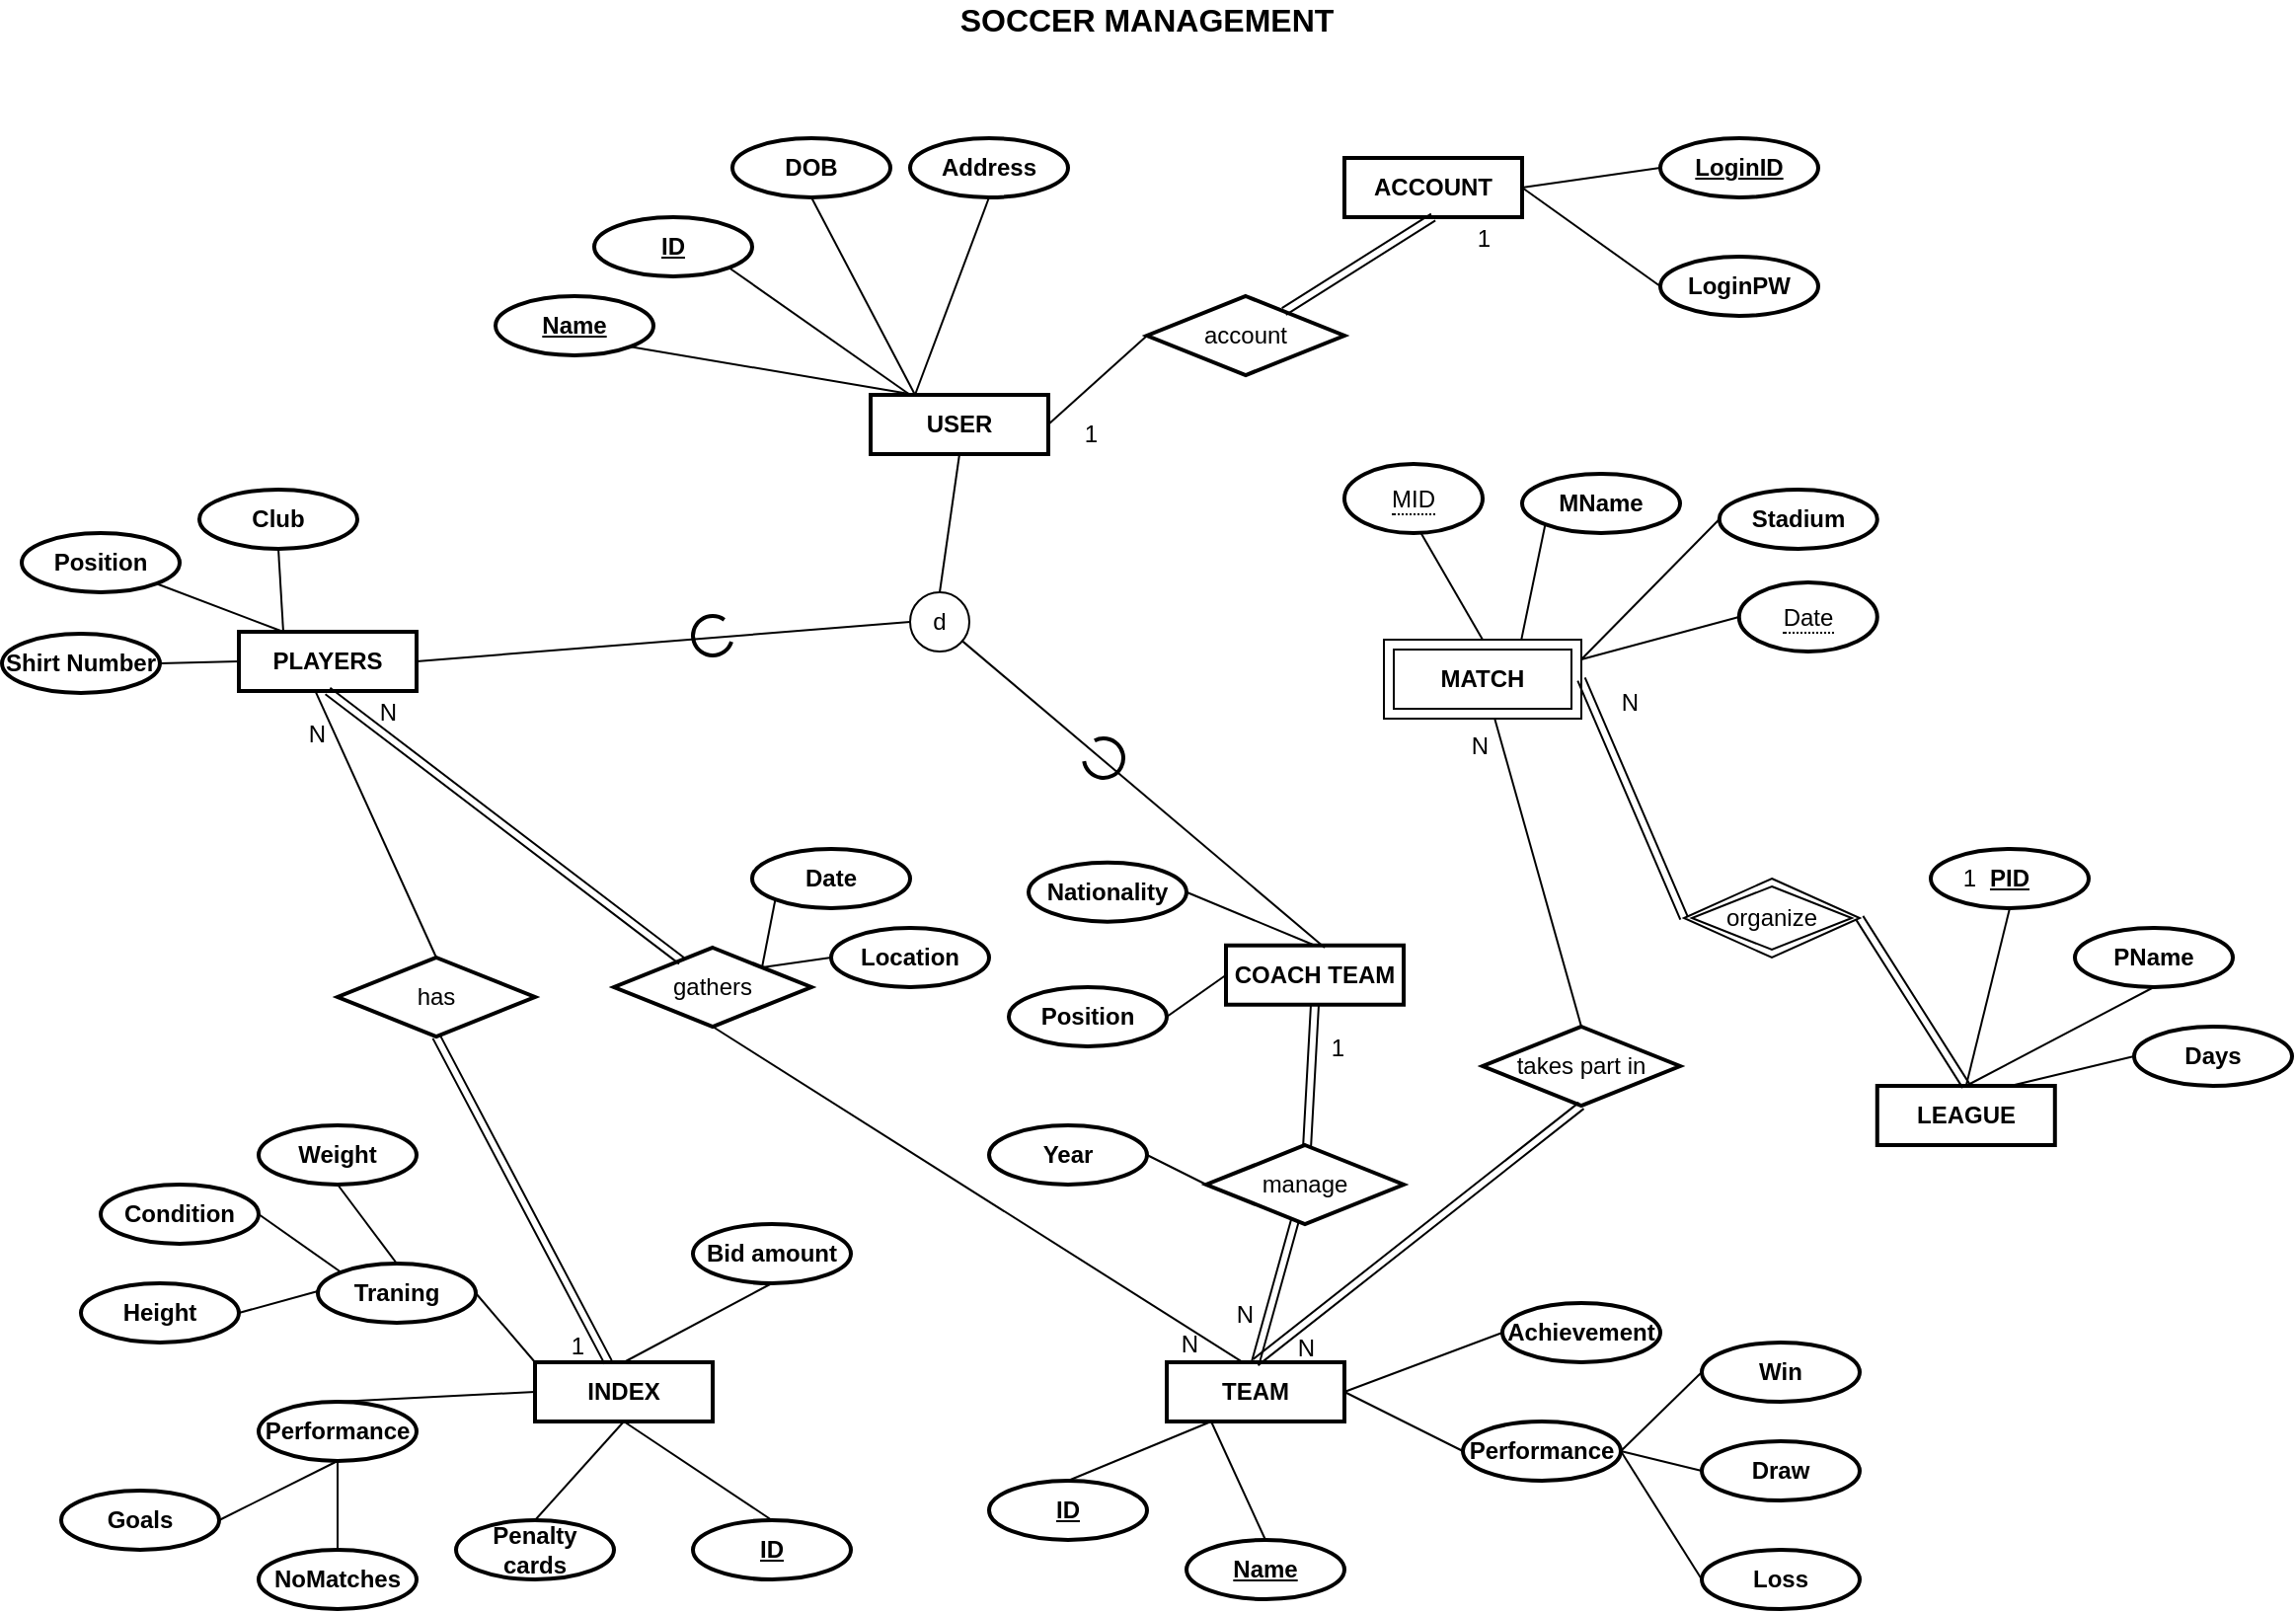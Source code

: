 <mxfile version="14.4.9" type="github">
  <diagram id="udH00ynw8GB3pCjKfQQe" name="Page-1">
    <mxGraphModel dx="1950" dy="2154" grid="1" gridSize="10" guides="1" tooltips="1" connect="1" arrows="1" fold="1" page="1" pageScale="1" pageWidth="827" pageHeight="1169" math="0" shadow="0">
      <root>
        <mxCell id="0" />
        <mxCell id="1" parent="0" />
        <mxCell id="oWUO9L_G3Eso75ve9gdb-1" value="TEAM" style="whiteSpace=wrap;html=1;align=center;fontStyle=1;strokeWidth=2;" parent="1" vertex="1">
          <mxGeometry x="440" y="490" width="90" height="30" as="geometry" />
        </mxCell>
        <mxCell id="oWUO9L_G3Eso75ve9gdb-2" value="COACH TEAM" style="whiteSpace=wrap;html=1;align=center;fontStyle=1;strokeWidth=2;" parent="1" vertex="1">
          <mxGeometry x="470" y="278.87" width="90" height="30" as="geometry" />
        </mxCell>
        <mxCell id="oWUO9L_G3Eso75ve9gdb-3" value="INDEX" style="whiteSpace=wrap;html=1;align=center;fontStyle=1;strokeWidth=2;" parent="1" vertex="1">
          <mxGeometry x="120" y="490" width="90" height="30" as="geometry" />
        </mxCell>
        <mxCell id="oWUO9L_G3Eso75ve9gdb-4" value="PLAYERS" style="whiteSpace=wrap;html=1;align=center;fontStyle=1;strokeWidth=2;" parent="1" vertex="1">
          <mxGeometry x="-30" y="120" width="90" height="30" as="geometry" />
        </mxCell>
        <mxCell id="oWUO9L_G3Eso75ve9gdb-5" value="Club" style="ellipse;whiteSpace=wrap;html=1;align=center;strokeWidth=2;fontStyle=1" parent="1" vertex="1">
          <mxGeometry x="-50" y="48" width="80" height="30" as="geometry" />
        </mxCell>
        <mxCell id="oWUO9L_G3Eso75ve9gdb-6" value="Shirt Number" style="ellipse;whiteSpace=wrap;html=1;align=center;strokeWidth=2;fontStyle=1" parent="1" vertex="1">
          <mxGeometry x="-150" y="121" width="80" height="30" as="geometry" />
        </mxCell>
        <mxCell id="oWUO9L_G3Eso75ve9gdb-7" value="Address" style="ellipse;whiteSpace=wrap;html=1;align=center;strokeWidth=2;fontStyle=1" parent="1" vertex="1">
          <mxGeometry x="310" y="-130" width="80" height="30" as="geometry" />
        </mxCell>
        <mxCell id="oWUO9L_G3Eso75ve9gdb-9" value="DOB" style="ellipse;whiteSpace=wrap;html=1;align=center;strokeWidth=2;fontStyle=1" parent="1" vertex="1">
          <mxGeometry x="220" y="-130" width="80" height="30" as="geometry" />
        </mxCell>
        <mxCell id="oWUO9L_G3Eso75ve9gdb-10" value="Name" style="ellipse;whiteSpace=wrap;html=1;align=center;strokeWidth=2;fontStyle=5" parent="1" vertex="1">
          <mxGeometry x="100" y="-50" width="80" height="30" as="geometry" />
        </mxCell>
        <mxCell id="oWUO9L_G3Eso75ve9gdb-11" value="ID" style="ellipse;whiteSpace=wrap;html=1;align=center;strokeWidth=2;fontStyle=5" parent="1" vertex="1">
          <mxGeometry x="150" y="-90" width="80" height="30" as="geometry" />
        </mxCell>
        <mxCell id="oWUO9L_G3Eso75ve9gdb-15" value="Performance" style="ellipse;whiteSpace=wrap;html=1;align=center;strokeWidth=2;fontStyle=1" parent="1" vertex="1">
          <mxGeometry x="-20" y="510" width="80" height="30" as="geometry" />
        </mxCell>
        <mxCell id="oWUO9L_G3Eso75ve9gdb-16" value="Penalty cards" style="ellipse;whiteSpace=wrap;html=1;align=center;strokeWidth=2;fontStyle=1" parent="1" vertex="1">
          <mxGeometry x="80" y="570" width="80" height="30" as="geometry" />
        </mxCell>
        <mxCell id="oWUO9L_G3Eso75ve9gdb-17" value="Goals" style="ellipse;whiteSpace=wrap;html=1;align=center;strokeWidth=2;fontStyle=1" parent="1" vertex="1">
          <mxGeometry x="-120" y="555" width="80" height="30" as="geometry" />
        </mxCell>
        <mxCell id="oWUO9L_G3Eso75ve9gdb-18" value="NoMatches" style="ellipse;whiteSpace=wrap;html=1;align=center;strokeWidth=2;fontStyle=1" parent="1" vertex="1">
          <mxGeometry x="-20" y="585" width="80" height="30" as="geometry" />
        </mxCell>
        <mxCell id="oWUO9L_G3Eso75ve9gdb-19" value="Traning" style="ellipse;whiteSpace=wrap;html=1;align=center;strokeWidth=2;fontStyle=1" parent="1" vertex="1">
          <mxGeometry x="10" y="440" width="80" height="30" as="geometry" />
        </mxCell>
        <mxCell id="oWUO9L_G3Eso75ve9gdb-20" value="Weight" style="ellipse;whiteSpace=wrap;html=1;align=center;strokeWidth=2;fontStyle=1" parent="1" vertex="1">
          <mxGeometry x="-20" y="370" width="80" height="30" as="geometry" />
        </mxCell>
        <mxCell id="oWUO9L_G3Eso75ve9gdb-21" value="Height" style="ellipse;whiteSpace=wrap;html=1;align=center;strokeWidth=2;fontStyle=1" parent="1" vertex="1">
          <mxGeometry x="-110" y="450" width="80" height="30" as="geometry" />
        </mxCell>
        <mxCell id="oWUO9L_G3Eso75ve9gdb-23" value="Position" style="ellipse;whiteSpace=wrap;html=1;align=center;strokeWidth=2;fontStyle=1" parent="1" vertex="1">
          <mxGeometry x="-140" y="70" width="80" height="30" as="geometry" />
        </mxCell>
        <mxCell id="oWUO9L_G3Eso75ve9gdb-24" value="Bid amount" style="ellipse;whiteSpace=wrap;html=1;align=center;strokeWidth=2;fontStyle=1" parent="1" vertex="1">
          <mxGeometry x="200" y="420" width="80" height="30" as="geometry" />
        </mxCell>
        <mxCell id="oWUO9L_G3Eso75ve9gdb-27" value="Condition" style="ellipse;whiteSpace=wrap;html=1;align=center;strokeWidth=2;fontStyle=1" parent="1" vertex="1">
          <mxGeometry x="-100" y="400" width="80" height="30" as="geometry" />
        </mxCell>
        <mxCell id="oWUO9L_G3Eso75ve9gdb-29" value="ID" style="ellipse;whiteSpace=wrap;html=1;align=center;strokeWidth=2;fontStyle=5" parent="1" vertex="1">
          <mxGeometry x="350" y="550" width="80" height="30" as="geometry" />
        </mxCell>
        <mxCell id="oWUO9L_G3Eso75ve9gdb-30" value="Name" style="ellipse;whiteSpace=wrap;html=1;align=center;strokeWidth=2;fontStyle=5" parent="1" vertex="1">
          <mxGeometry x="450" y="580" width="80" height="30" as="geometry" />
        </mxCell>
        <mxCell id="oWUO9L_G3Eso75ve9gdb-36" value="Position" style="ellipse;whiteSpace=wrap;html=1;align=center;strokeWidth=2;fontStyle=1" parent="1" vertex="1">
          <mxGeometry x="360" y="300" width="80" height="30" as="geometry" />
        </mxCell>
        <mxCell id="oWUO9L_G3Eso75ve9gdb-38" value="Nationality" style="ellipse;whiteSpace=wrap;html=1;align=center;strokeWidth=2;fontStyle=1" parent="1" vertex="1">
          <mxGeometry x="370" y="236.87" width="80" height="30" as="geometry" />
        </mxCell>
        <mxCell id="oWUO9L_G3Eso75ve9gdb-39" value="" style="endArrow=none;html=1;rounded=0;exitX=0.25;exitY=0;exitDx=0;exitDy=0;entryX=0.5;entryY=1;entryDx=0;entryDy=0;" parent="1" source="DCwG-aBtx-RIxP0tlwsp-3" target="oWUO9L_G3Eso75ve9gdb-9" edge="1">
          <mxGeometry relative="1" as="geometry">
            <mxPoint x="180" y="240" as="sourcePoint" />
            <mxPoint x="340" y="240" as="targetPoint" />
          </mxGeometry>
        </mxCell>
        <mxCell id="oWUO9L_G3Eso75ve9gdb-40" value="" style="endArrow=none;html=1;rounded=0;exitX=0.25;exitY=0;exitDx=0;exitDy=0;entryX=0.5;entryY=1;entryDx=0;entryDy=0;" parent="1" source="oWUO9L_G3Eso75ve9gdb-4" target="oWUO9L_G3Eso75ve9gdb-5" edge="1">
          <mxGeometry relative="1" as="geometry">
            <mxPoint x="70" y="130" as="sourcePoint" />
            <mxPoint x="50" y="50" as="targetPoint" />
          </mxGeometry>
        </mxCell>
        <mxCell id="oWUO9L_G3Eso75ve9gdb-41" value="" style="endArrow=none;html=1;rounded=0;exitX=0.25;exitY=0;exitDx=0;exitDy=0;entryX=1;entryY=1;entryDx=0;entryDy=0;" parent="1" source="DCwG-aBtx-RIxP0tlwsp-3" target="oWUO9L_G3Eso75ve9gdb-10" edge="1">
          <mxGeometry relative="1" as="geometry">
            <mxPoint x="47.5" y="130" as="sourcePoint" />
            <mxPoint x="60" y="60" as="targetPoint" />
          </mxGeometry>
        </mxCell>
        <mxCell id="oWUO9L_G3Eso75ve9gdb-42" value="" style="endArrow=none;html=1;rounded=0;entryX=1;entryY=1;entryDx=0;entryDy=0;" parent="1" target="oWUO9L_G3Eso75ve9gdb-11" edge="1">
          <mxGeometry relative="1" as="geometry">
            <mxPoint x="310" as="sourcePoint" />
            <mxPoint x="-40" y="78" as="targetPoint" />
          </mxGeometry>
        </mxCell>
        <mxCell id="oWUO9L_G3Eso75ve9gdb-43" value="" style="endArrow=none;html=1;rounded=0;entryX=1;entryY=0.5;entryDx=0;entryDy=0;exitX=0;exitY=0.5;exitDx=0;exitDy=0;" parent="1" source="oWUO9L_G3Eso75ve9gdb-4" target="oWUO9L_G3Eso75ve9gdb-6" edge="1">
          <mxGeometry relative="1" as="geometry">
            <mxPoint x="-10" y="120" as="sourcePoint" />
            <mxPoint x="-70" y="105" as="targetPoint" />
          </mxGeometry>
        </mxCell>
        <mxCell id="oWUO9L_G3Eso75ve9gdb-44" value="" style="endArrow=none;html=1;rounded=0;entryX=0.5;entryY=1;entryDx=0;entryDy=0;exitX=0.25;exitY=0;exitDx=0;exitDy=0;" parent="1" source="DCwG-aBtx-RIxP0tlwsp-3" target="oWUO9L_G3Eso75ve9gdb-7" edge="1">
          <mxGeometry relative="1" as="geometry">
            <mxPoint x="-30" y="150" as="sourcePoint" />
            <mxPoint x="-60" y="175" as="targetPoint" />
          </mxGeometry>
        </mxCell>
        <mxCell id="oWUO9L_G3Eso75ve9gdb-45" value="" style="endArrow=none;html=1;rounded=0;entryX=1;entryY=1;entryDx=0;entryDy=0;exitX=0.25;exitY=0;exitDx=0;exitDy=0;" parent="1" source="oWUO9L_G3Eso75ve9gdb-4" target="oWUO9L_G3Eso75ve9gdb-23" edge="1">
          <mxGeometry relative="1" as="geometry">
            <mxPoint y="120" as="sourcePoint" />
            <mxPoint y="200" as="targetPoint" />
          </mxGeometry>
        </mxCell>
        <mxCell id="oWUO9L_G3Eso75ve9gdb-50" value="" style="endArrow=none;html=1;rounded=0;exitX=0.5;exitY=1;exitDx=0;exitDy=0;entryX=0.5;entryY=0;entryDx=0;entryDy=0;" parent="1" source="oWUO9L_G3Eso75ve9gdb-20" target="oWUO9L_G3Eso75ve9gdb-19" edge="1">
          <mxGeometry relative="1" as="geometry">
            <mxPoint x="330" y="430" as="sourcePoint" />
            <mxPoint x="490" y="430" as="targetPoint" />
          </mxGeometry>
        </mxCell>
        <mxCell id="oWUO9L_G3Eso75ve9gdb-51" value="" style="endArrow=none;html=1;rounded=0;exitX=1;exitY=0.5;exitDx=0;exitDy=0;entryX=0;entryY=0;entryDx=0;entryDy=0;" parent="1" source="oWUO9L_G3Eso75ve9gdb-27" target="oWUO9L_G3Eso75ve9gdb-19" edge="1">
          <mxGeometry relative="1" as="geometry">
            <mxPoint x="30" y="410" as="sourcePoint" />
            <mxPoint x="60" y="450" as="targetPoint" />
          </mxGeometry>
        </mxCell>
        <mxCell id="oWUO9L_G3Eso75ve9gdb-52" value="" style="endArrow=none;html=1;rounded=0;exitX=1;exitY=0.5;exitDx=0;exitDy=0;" parent="1" source="oWUO9L_G3Eso75ve9gdb-21" edge="1">
          <mxGeometry relative="1" as="geometry">
            <mxPoint x="-10" y="425" as="sourcePoint" />
            <mxPoint x="10" y="454" as="targetPoint" />
          </mxGeometry>
        </mxCell>
        <mxCell id="oWUO9L_G3Eso75ve9gdb-53" value="" style="endArrow=none;html=1;rounded=0;exitX=0.5;exitY=0;exitDx=0;exitDy=0;entryX=0;entryY=0.5;entryDx=0;entryDy=0;" parent="1" source="oWUO9L_G3Eso75ve9gdb-15" target="oWUO9L_G3Eso75ve9gdb-3" edge="1">
          <mxGeometry relative="1" as="geometry">
            <mxPoint x="-20" y="475" as="sourcePoint" />
            <mxPoint x="20" y="464" as="targetPoint" />
          </mxGeometry>
        </mxCell>
        <mxCell id="oWUO9L_G3Eso75ve9gdb-54" value="" style="endArrow=none;html=1;rounded=0;exitX=0.5;exitY=1;exitDx=0;exitDy=0;entryX=0.5;entryY=0;entryDx=0;entryDy=0;" parent="1" source="oWUO9L_G3Eso75ve9gdb-24" target="oWUO9L_G3Eso75ve9gdb-3" edge="1">
          <mxGeometry relative="1" as="geometry">
            <mxPoint x="30" y="520" as="sourcePoint" />
            <mxPoint x="130" y="515" as="targetPoint" />
          </mxGeometry>
        </mxCell>
        <mxCell id="oWUO9L_G3Eso75ve9gdb-55" value="" style="endArrow=none;html=1;rounded=0;exitX=0.5;exitY=1;exitDx=0;exitDy=0;entryX=0.5;entryY=0;entryDx=0;entryDy=0;" parent="1" source="oWUO9L_G3Eso75ve9gdb-3" target="oWUO9L_G3Eso75ve9gdb-16" edge="1">
          <mxGeometry relative="1" as="geometry">
            <mxPoint x="160" y="460" as="sourcePoint" />
            <mxPoint x="175" y="500" as="targetPoint" />
          </mxGeometry>
        </mxCell>
        <mxCell id="oWUO9L_G3Eso75ve9gdb-56" value="" style="endArrow=none;html=1;rounded=0;exitX=0.5;exitY=1;exitDx=0;exitDy=0;entryX=0.5;entryY=0;entryDx=0;entryDy=0;" parent="1" source="oWUO9L_G3Eso75ve9gdb-15" target="oWUO9L_G3Eso75ve9gdb-18" edge="1">
          <mxGeometry relative="1" as="geometry">
            <mxPoint x="175" y="530" as="sourcePoint" />
            <mxPoint x="130" y="580" as="targetPoint" />
          </mxGeometry>
        </mxCell>
        <mxCell id="oWUO9L_G3Eso75ve9gdb-57" value="" style="endArrow=none;html=1;rounded=0;exitX=0.5;exitY=1;exitDx=0;exitDy=0;entryX=1;entryY=0.5;entryDx=0;entryDy=0;" parent="1" source="oWUO9L_G3Eso75ve9gdb-15" target="oWUO9L_G3Eso75ve9gdb-17" edge="1">
          <mxGeometry relative="1" as="geometry">
            <mxPoint x="30" y="550" as="sourcePoint" />
            <mxPoint x="30" y="595" as="targetPoint" />
          </mxGeometry>
        </mxCell>
        <mxCell id="oWUO9L_G3Eso75ve9gdb-58" value="" style="endArrow=none;html=1;rounded=0;exitX=1;exitY=0.5;exitDx=0;exitDy=0;entryX=0;entryY=0;entryDx=0;entryDy=0;" parent="1" source="oWUO9L_G3Eso75ve9gdb-19" target="oWUO9L_G3Eso75ve9gdb-3" edge="1">
          <mxGeometry relative="1" as="geometry">
            <mxPoint x="30" y="520" as="sourcePoint" />
            <mxPoint x="130" y="515" as="targetPoint" />
          </mxGeometry>
        </mxCell>
        <mxCell id="oWUO9L_G3Eso75ve9gdb-60" value="" style="endArrow=none;html=1;rounded=0;entryX=1;entryY=0.5;entryDx=0;entryDy=0;exitX=0.5;exitY=0;exitDx=0;exitDy=0;" parent="1" source="oWUO9L_G3Eso75ve9gdb-2" target="oWUO9L_G3Eso75ve9gdb-38" edge="1">
          <mxGeometry relative="1" as="geometry">
            <mxPoint x="502.5" y="288.87" as="sourcePoint" />
            <mxPoint x="480" y="258.87" as="targetPoint" />
          </mxGeometry>
        </mxCell>
        <mxCell id="oWUO9L_G3Eso75ve9gdb-61" value="" style="endArrow=none;html=1;rounded=0;entryX=1;entryY=0.5;entryDx=0;entryDy=0;exitX=0;exitY=0.5;exitDx=0;exitDy=0;" parent="1" source="oWUO9L_G3Eso75ve9gdb-2" target="oWUO9L_G3Eso75ve9gdb-36" edge="1">
          <mxGeometry relative="1" as="geometry">
            <mxPoint x="515" y="279" as="sourcePoint" />
            <mxPoint x="579.04" y="240.28" as="targetPoint" />
          </mxGeometry>
        </mxCell>
        <mxCell id="oWUO9L_G3Eso75ve9gdb-63" value="" style="endArrow=none;html=1;rounded=0;exitX=0.5;exitY=0;exitDx=0;exitDy=0;entryX=0.25;entryY=1;entryDx=0;entryDy=0;" parent="1" source="oWUO9L_G3Eso75ve9gdb-29" target="oWUO9L_G3Eso75ve9gdb-1" edge="1">
          <mxGeometry relative="1" as="geometry">
            <mxPoint x="330" y="600" as="sourcePoint" />
            <mxPoint x="490" y="600" as="targetPoint" />
          </mxGeometry>
        </mxCell>
        <mxCell id="oWUO9L_G3Eso75ve9gdb-64" value="" style="endArrow=none;html=1;rounded=0;exitX=0.5;exitY=0;exitDx=0;exitDy=0;entryX=0.25;entryY=1;entryDx=0;entryDy=0;" parent="1" source="oWUO9L_G3Eso75ve9gdb-30" target="oWUO9L_G3Eso75ve9gdb-1" edge="1">
          <mxGeometry relative="1" as="geometry">
            <mxPoint x="400" y="560" as="sourcePoint" />
            <mxPoint x="472.5" y="530" as="targetPoint" />
          </mxGeometry>
        </mxCell>
        <mxCell id="oWUO9L_G3Eso75ve9gdb-65" value="Achievement" style="ellipse;whiteSpace=wrap;html=1;align=center;strokeWidth=2;fontStyle=1" parent="1" vertex="1">
          <mxGeometry x="610" y="460" width="80" height="30" as="geometry" />
        </mxCell>
        <mxCell id="oWUO9L_G3Eso75ve9gdb-67" value="Performance" style="ellipse;whiteSpace=wrap;html=1;align=center;strokeWidth=2;fontStyle=1" parent="1" vertex="1">
          <mxGeometry x="590" y="520" width="80" height="30" as="geometry" />
        </mxCell>
        <mxCell id="oWUO9L_G3Eso75ve9gdb-68" value="Draw" style="ellipse;whiteSpace=wrap;html=1;align=center;strokeWidth=2;fontStyle=1" parent="1" vertex="1">
          <mxGeometry x="711" y="530" width="80" height="30" as="geometry" />
        </mxCell>
        <mxCell id="oWUO9L_G3Eso75ve9gdb-69" value="Win" style="ellipse;whiteSpace=wrap;html=1;align=center;strokeWidth=2;fontStyle=1" parent="1" vertex="1">
          <mxGeometry x="711" y="480" width="80" height="30" as="geometry" />
        </mxCell>
        <mxCell id="oWUO9L_G3Eso75ve9gdb-70" value="Loss" style="ellipse;whiteSpace=wrap;html=1;align=center;strokeWidth=2;fontStyle=1" parent="1" vertex="1">
          <mxGeometry x="711" y="585" width="80" height="30" as="geometry" />
        </mxCell>
        <mxCell id="oWUO9L_G3Eso75ve9gdb-71" value="" style="endArrow=none;html=1;rounded=0;entryX=0;entryY=0.5;entryDx=0;entryDy=0;exitX=1;exitY=0.5;exitDx=0;exitDy=0;" parent="1" source="oWUO9L_G3Eso75ve9gdb-1" target="oWUO9L_G3Eso75ve9gdb-65" edge="1">
          <mxGeometry relative="1" as="geometry">
            <mxPoint x="330" y="430" as="sourcePoint" />
            <mxPoint x="490" y="430" as="targetPoint" />
          </mxGeometry>
        </mxCell>
        <mxCell id="oWUO9L_G3Eso75ve9gdb-72" value="" style="endArrow=none;html=1;rounded=0;entryX=0;entryY=0.5;entryDx=0;entryDy=0;exitX=1;exitY=0.5;exitDx=0;exitDy=0;" parent="1" source="oWUO9L_G3Eso75ve9gdb-1" target="oWUO9L_G3Eso75ve9gdb-67" edge="1">
          <mxGeometry relative="1" as="geometry">
            <mxPoint x="540" y="515" as="sourcePoint" />
            <mxPoint x="620" y="485" as="targetPoint" />
          </mxGeometry>
        </mxCell>
        <mxCell id="oWUO9L_G3Eso75ve9gdb-73" value="" style="endArrow=none;html=1;rounded=0;entryX=0;entryY=0.5;entryDx=0;entryDy=0;exitX=1;exitY=0.5;exitDx=0;exitDy=0;" parent="1" source="oWUO9L_G3Eso75ve9gdb-67" target="oWUO9L_G3Eso75ve9gdb-69" edge="1">
          <mxGeometry relative="1" as="geometry">
            <mxPoint x="540" y="515" as="sourcePoint" />
            <mxPoint x="600" y="545" as="targetPoint" />
          </mxGeometry>
        </mxCell>
        <mxCell id="oWUO9L_G3Eso75ve9gdb-74" value="" style="endArrow=none;html=1;rounded=0;entryX=0;entryY=0.5;entryDx=0;entryDy=0;exitX=1;exitY=0.5;exitDx=0;exitDy=0;" parent="1" source="oWUO9L_G3Eso75ve9gdb-67" target="oWUO9L_G3Eso75ve9gdb-68" edge="1">
          <mxGeometry relative="1" as="geometry">
            <mxPoint x="680" y="545" as="sourcePoint" />
            <mxPoint x="721" y="505" as="targetPoint" />
          </mxGeometry>
        </mxCell>
        <mxCell id="oWUO9L_G3Eso75ve9gdb-75" value="" style="endArrow=none;html=1;rounded=0;entryX=0;entryY=0.5;entryDx=0;entryDy=0;exitX=1;exitY=0.5;exitDx=0;exitDy=0;" parent="1" source="oWUO9L_G3Eso75ve9gdb-67" target="oWUO9L_G3Eso75ve9gdb-70" edge="1">
          <mxGeometry relative="1" as="geometry">
            <mxPoint x="680" y="545" as="sourcePoint" />
            <mxPoint x="721" y="555" as="targetPoint" />
          </mxGeometry>
        </mxCell>
        <mxCell id="oWUO9L_G3Eso75ve9gdb-76" value="has" style="shape=rhombus;perimeter=rhombusPerimeter;whiteSpace=wrap;html=1;align=center;strokeWidth=2;" parent="1" vertex="1">
          <mxGeometry x="20" y="285" width="100" height="40" as="geometry" />
        </mxCell>
        <mxCell id="oWUO9L_G3Eso75ve9gdb-78" value="gathers" style="shape=rhombus;perimeter=rhombusPerimeter;whiteSpace=wrap;html=1;align=center;strokeWidth=2;" parent="1" vertex="1">
          <mxGeometry x="160" y="280" width="100" height="40" as="geometry" />
        </mxCell>
        <mxCell id="oWUO9L_G3Eso75ve9gdb-79" value="manage" style="shape=rhombus;perimeter=rhombusPerimeter;whiteSpace=wrap;html=1;align=center;strokeWidth=2;" parent="1" vertex="1">
          <mxGeometry x="460" y="380" width="100" height="40" as="geometry" />
        </mxCell>
        <mxCell id="oWUO9L_G3Eso75ve9gdb-80" value="takes part in" style="shape=rhombus;perimeter=rhombusPerimeter;whiteSpace=wrap;html=1;align=center;strokeWidth=2;" parent="1" vertex="1">
          <mxGeometry x="600" y="320" width="100" height="40" as="geometry" />
        </mxCell>
        <mxCell id="oWUO9L_G3Eso75ve9gdb-83" value="" style="shape=link;html=1;rounded=0;exitX=0.342;exitY=0.165;exitDx=0;exitDy=0;entryX=0.5;entryY=1;entryDx=0;entryDy=0;exitPerimeter=0;" parent="1" source="oWUO9L_G3Eso75ve9gdb-78" target="oWUO9L_G3Eso75ve9gdb-4" edge="1">
          <mxGeometry relative="1" as="geometry">
            <mxPoint x="325" y="330" as="sourcePoint" />
            <mxPoint x="450" y="515" as="targetPoint" />
          </mxGeometry>
        </mxCell>
        <mxCell id="oWUO9L_G3Eso75ve9gdb-84" value="N" style="resizable=0;html=1;align=right;verticalAlign=bottom;" parent="oWUO9L_G3Eso75ve9gdb-83" connectable="0" vertex="1">
          <mxGeometry x="1" relative="1" as="geometry">
            <mxPoint x="35.31" y="20.09" as="offset" />
          </mxGeometry>
        </mxCell>
        <mxCell id="oWUO9L_G3Eso75ve9gdb-85" value="" style="shape=link;html=1;rounded=0;entryX=0.5;entryY=1;entryDx=0;entryDy=0;" parent="1" source="oWUO9L_G3Eso75ve9gdb-79" target="oWUO9L_G3Eso75ve9gdb-2" edge="1">
          <mxGeometry relative="1" as="geometry">
            <mxPoint x="140" y="288.87" as="sourcePoint" />
            <mxPoint x="300" y="288.87" as="targetPoint" />
          </mxGeometry>
        </mxCell>
        <mxCell id="oWUO9L_G3Eso75ve9gdb-86" value="1" style="resizable=0;html=1;align=right;verticalAlign=bottom;" parent="oWUO9L_G3Eso75ve9gdb-85" connectable="0" vertex="1">
          <mxGeometry x="1" relative="1" as="geometry">
            <mxPoint x="15.12" y="30.74" as="offset" />
          </mxGeometry>
        </mxCell>
        <mxCell id="oWUO9L_G3Eso75ve9gdb-87" value="" style="shape=link;html=1;rounded=0;entryX=0.5;entryY=0;entryDx=0;entryDy=0;" parent="1" source="oWUO9L_G3Eso75ve9gdb-79" target="oWUO9L_G3Eso75ve9gdb-1" edge="1">
          <mxGeometry relative="1" as="geometry">
            <mxPoint x="606.495" y="406.598" as="sourcePoint" />
            <mxPoint x="670" y="355" as="targetPoint" />
          </mxGeometry>
        </mxCell>
        <mxCell id="oWUO9L_G3Eso75ve9gdb-88" value="N" style="resizable=0;html=1;align=right;verticalAlign=bottom;" parent="oWUO9L_G3Eso75ve9gdb-87" connectable="0" vertex="1">
          <mxGeometry x="1" relative="1" as="geometry">
            <mxPoint x="30.23" y="1.81" as="offset" />
          </mxGeometry>
        </mxCell>
        <mxCell id="oWUO9L_G3Eso75ve9gdb-89" value="" style="shape=link;html=1;rounded=0;exitX=0.5;exitY=1;exitDx=0;exitDy=0;" parent="1" source="oWUO9L_G3Eso75ve9gdb-76" target="oWUO9L_G3Eso75ve9gdb-3" edge="1">
          <mxGeometry relative="1" as="geometry">
            <mxPoint x="330" y="340" as="sourcePoint" />
            <mxPoint x="490" y="340" as="targetPoint" />
          </mxGeometry>
        </mxCell>
        <mxCell id="oWUO9L_G3Eso75ve9gdb-90" value="1" style="resizable=0;html=1;align=right;verticalAlign=bottom;" parent="oWUO9L_G3Eso75ve9gdb-89" connectable="0" vertex="1">
          <mxGeometry x="1" relative="1" as="geometry">
            <mxPoint x="-11.97" y="0.17" as="offset" />
          </mxGeometry>
        </mxCell>
        <mxCell id="oWUO9L_G3Eso75ve9gdb-91" value="" style="endArrow=none;html=1;rounded=0;exitX=0.433;exitY=1.02;exitDx=0;exitDy=0;exitPerimeter=0;entryX=0.5;entryY=0;entryDx=0;entryDy=0;" parent="1" source="oWUO9L_G3Eso75ve9gdb-4" target="oWUO9L_G3Eso75ve9gdb-76" edge="1">
          <mxGeometry relative="1" as="geometry">
            <mxPoint x="330" y="340" as="sourcePoint" />
            <mxPoint x="490" y="340" as="targetPoint" />
          </mxGeometry>
        </mxCell>
        <mxCell id="oWUO9L_G3Eso75ve9gdb-92" value="N" style="resizable=0;html=1;align=right;verticalAlign=bottom;" parent="1" connectable="0" vertex="1">
          <mxGeometry x="52.997" y="179.999" as="geometry">
            <mxPoint x="-38" y="1" as="offset" />
          </mxGeometry>
        </mxCell>
        <mxCell id="oWUO9L_G3Eso75ve9gdb-93" value="" style="shape=link;html=1;rounded=0;entryX=0.5;entryY=0;entryDx=0;entryDy=0;exitX=0.5;exitY=1;exitDx=0;exitDy=0;" parent="1" source="oWUO9L_G3Eso75ve9gdb-80" target="oWUO9L_G3Eso75ve9gdb-1" edge="1">
          <mxGeometry relative="1" as="geometry">
            <mxPoint x="330" y="340" as="sourcePoint" />
            <mxPoint x="490" y="340" as="targetPoint" />
          </mxGeometry>
        </mxCell>
        <mxCell id="oWUO9L_G3Eso75ve9gdb-94" value="N" style="resizable=0;html=1;align=right;verticalAlign=bottom;" parent="oWUO9L_G3Eso75ve9gdb-93" connectable="0" vertex="1">
          <mxGeometry x="1" relative="1" as="geometry">
            <mxPoint x="-28.98" y="-0.19" as="offset" />
          </mxGeometry>
        </mxCell>
        <mxCell id="oWUO9L_G3Eso75ve9gdb-95" value="" style="endArrow=none;html=1;rounded=0;entryX=0.5;entryY=1;entryDx=0;entryDy=0;exitX=0.5;exitY=0;exitDx=0;exitDy=0;" parent="1" source="oWUO9L_G3Eso75ve9gdb-80" edge="1">
          <mxGeometry relative="1" as="geometry">
            <mxPoint x="330" y="340" as="sourcePoint" />
            <mxPoint x="605" y="160" as="targetPoint" />
          </mxGeometry>
        </mxCell>
        <mxCell id="oWUO9L_G3Eso75ve9gdb-99" value="Date" style="ellipse;whiteSpace=wrap;html=1;align=center;strokeWidth=2;fontStyle=1" parent="1" vertex="1">
          <mxGeometry x="230" y="230" width="80" height="30" as="geometry" />
        </mxCell>
        <mxCell id="oWUO9L_G3Eso75ve9gdb-100" value="Location" style="ellipse;whiteSpace=wrap;html=1;align=center;strokeWidth=2;fontStyle=1" parent="1" vertex="1">
          <mxGeometry x="270" y="270" width="80" height="30" as="geometry" />
        </mxCell>
        <mxCell id="oWUO9L_G3Eso75ve9gdb-101" value="" style="endArrow=none;html=1;rounded=0;entryX=0;entryY=1;entryDx=0;entryDy=0;exitX=1;exitY=0;exitDx=0;exitDy=0;" parent="1" source="oWUO9L_G3Eso75ve9gdb-78" target="oWUO9L_G3Eso75ve9gdb-99" edge="1">
          <mxGeometry relative="1" as="geometry">
            <mxPoint x="330" y="340" as="sourcePoint" />
            <mxPoint x="490" y="340" as="targetPoint" />
          </mxGeometry>
        </mxCell>
        <mxCell id="oWUO9L_G3Eso75ve9gdb-102" value="" style="endArrow=none;html=1;rounded=0;entryX=0;entryY=0.5;entryDx=0;entryDy=0;exitX=1;exitY=0;exitDx=0;exitDy=0;" parent="1" source="oWUO9L_G3Eso75ve9gdb-78" target="oWUO9L_G3Eso75ve9gdb-100" edge="1">
          <mxGeometry relative="1" as="geometry">
            <mxPoint x="285" y="335" as="sourcePoint" />
            <mxPoint x="311.716" y="285.607" as="targetPoint" />
          </mxGeometry>
        </mxCell>
        <mxCell id="oWUO9L_G3Eso75ve9gdb-103" value="Year" style="ellipse;whiteSpace=wrap;html=1;align=center;strokeWidth=2;fontStyle=1" parent="1" vertex="1">
          <mxGeometry x="350" y="370" width="80" height="30" as="geometry" />
        </mxCell>
        <mxCell id="oWUO9L_G3Eso75ve9gdb-104" value="" style="endArrow=none;html=1;rounded=0;entryX=1;entryY=0.5;entryDx=0;entryDy=0;exitX=0;exitY=0.5;exitDx=0;exitDy=0;" parent="1" source="oWUO9L_G3Eso75ve9gdb-79" target="oWUO9L_G3Eso75ve9gdb-103" edge="1">
          <mxGeometry relative="1" as="geometry">
            <mxPoint x="440" y="358.87" as="sourcePoint" />
            <mxPoint x="300" y="288.87" as="targetPoint" />
          </mxGeometry>
        </mxCell>
        <mxCell id="oWUO9L_G3Eso75ve9gdb-107" value="" style="endArrow=none;html=1;rounded=0;entryX=0;entryY=0.5;entryDx=0;entryDy=0;exitX=1;exitY=0.25;exitDx=0;exitDy=0;" parent="1" source="arUYGnkb_9BR7SVIHVMS-79" target="arUYGnkb_9BR7SVIHVMS-84" edge="1">
          <mxGeometry relative="1" as="geometry">
            <mxPoint x="330" y="340" as="sourcePoint" />
            <mxPoint x="480" y="90" as="targetPoint" />
          </mxGeometry>
        </mxCell>
        <mxCell id="oWUO9L_G3Eso75ve9gdb-109" value="SOCCER MANAGEMENT" style="text;html=1;strokeColor=none;fillColor=none;align=center;verticalAlign=middle;whiteSpace=wrap;rounded=0;fontStyle=1;fontSize=16;" parent="1" vertex="1">
          <mxGeometry x="329.89" y="-200" width="200" height="20" as="geometry" />
        </mxCell>
        <mxCell id="oWUO9L_G3Eso75ve9gdb-110" value="" style="endArrow=none;html=1;rounded=0;fontSize=16;entryX=0.422;entryY=-0.01;entryDx=0;entryDy=0;entryPerimeter=0;exitX=0.5;exitY=1;exitDx=0;exitDy=0;" parent="1" source="oWUO9L_G3Eso75ve9gdb-78" target="oWUO9L_G3Eso75ve9gdb-1" edge="1">
          <mxGeometry relative="1" as="geometry">
            <mxPoint x="230" y="330" as="sourcePoint" />
            <mxPoint x="390" y="330" as="targetPoint" />
          </mxGeometry>
        </mxCell>
        <mxCell id="oWUO9L_G3Eso75ve9gdb-111" value="N" style="resizable=0;html=1;align=right;verticalAlign=bottom;" parent="oWUO9L_G3Eso75ve9gdb-110" connectable="0" vertex="1">
          <mxGeometry x="1" relative="1" as="geometry">
            <mxPoint x="7.06" y="-14.67" as="offset" />
          </mxGeometry>
        </mxCell>
        <mxCell id="arUYGnkb_9BR7SVIHVMS-49" value="LEAGUE" style="whiteSpace=wrap;html=1;align=center;fontStyle=1;strokeWidth=2;" parent="1" vertex="1">
          <mxGeometry x="799.89" y="350" width="90" height="30" as="geometry" />
        </mxCell>
        <mxCell id="arUYGnkb_9BR7SVIHVMS-50" value="PID" style="ellipse;whiteSpace=wrap;html=1;align=center;strokeWidth=2;fontStyle=5" parent="1" vertex="1">
          <mxGeometry x="827" y="230" width="80" height="30" as="geometry" />
        </mxCell>
        <mxCell id="arUYGnkb_9BR7SVIHVMS-51" value="PName" style="ellipse;whiteSpace=wrap;html=1;align=center;strokeWidth=2;fontStyle=1" parent="1" vertex="1">
          <mxGeometry x="900" y="270" width="80" height="30" as="geometry" />
        </mxCell>
        <mxCell id="arUYGnkb_9BR7SVIHVMS-52" value="Days" style="ellipse;whiteSpace=wrap;html=1;align=center;strokeWidth=2;fontStyle=1" parent="1" vertex="1">
          <mxGeometry x="930" y="320" width="80" height="30" as="geometry" />
        </mxCell>
        <mxCell id="arUYGnkb_9BR7SVIHVMS-53" value="" style="endArrow=none;html=1;rounded=0;exitX=0.5;exitY=1;exitDx=0;exitDy=0;entryX=0.5;entryY=0;entryDx=0;entryDy=0;" parent="1" source="arUYGnkb_9BR7SVIHVMS-50" target="arUYGnkb_9BR7SVIHVMS-49" edge="1">
          <mxGeometry relative="1" as="geometry">
            <mxPoint x="709.89" y="234" as="sourcePoint" />
            <mxPoint x="869.89" y="234" as="targetPoint" />
          </mxGeometry>
        </mxCell>
        <mxCell id="arUYGnkb_9BR7SVIHVMS-54" value="" style="endArrow=none;html=1;rounded=0;exitX=0.5;exitY=1;exitDx=0;exitDy=0;entryX=0.5;entryY=0;entryDx=0;entryDy=0;" parent="1" source="arUYGnkb_9BR7SVIHVMS-51" target="arUYGnkb_9BR7SVIHVMS-49" edge="1">
          <mxGeometry relative="1" as="geometry">
            <mxPoint x="918.174" y="77.607" as="sourcePoint" />
            <mxPoint x="972.39" y="124" as="targetPoint" />
          </mxGeometry>
        </mxCell>
        <mxCell id="arUYGnkb_9BR7SVIHVMS-56" value="" style="endArrow=none;html=1;rounded=0;exitX=0;exitY=0.5;exitDx=0;exitDy=0;entryX=0.75;entryY=0;entryDx=0;entryDy=0;" parent="1" source="arUYGnkb_9BR7SVIHVMS-52" target="arUYGnkb_9BR7SVIHVMS-49" edge="1">
          <mxGeometry relative="1" as="geometry">
            <mxPoint x="1089.89" y="72" as="sourcePoint" />
            <mxPoint x="1030" y="120" as="targetPoint" />
          </mxGeometry>
        </mxCell>
        <mxCell id="arUYGnkb_9BR7SVIHVMS-58" value="organize" style="shape=rhombus;double=1;perimeter=rhombusPerimeter;whiteSpace=wrap;html=1;align=center;" parent="1" vertex="1">
          <mxGeometry x="702.0" y="245" width="89" height="40" as="geometry" />
        </mxCell>
        <mxCell id="arUYGnkb_9BR7SVIHVMS-71" value="MName" style="ellipse;whiteSpace=wrap;html=1;align=center;strokeWidth=2;fontStyle=1" parent="1" vertex="1">
          <mxGeometry x="620" y="40" width="80" height="30" as="geometry" />
        </mxCell>
        <mxCell id="arUYGnkb_9BR7SVIHVMS-73" value="Stadium" style="ellipse;whiteSpace=wrap;html=1;align=center;strokeWidth=2;fontStyle=1" parent="1" vertex="1">
          <mxGeometry x="719.89" y="48" width="80" height="30" as="geometry" />
        </mxCell>
        <mxCell id="arUYGnkb_9BR7SVIHVMS-74" value="" style="endArrow=none;html=1;rounded=0;entryX=0.5;entryY=0;entryDx=0;entryDy=0;" parent="1" target="arUYGnkb_9BR7SVIHVMS-79" edge="1">
          <mxGeometry relative="1" as="geometry">
            <mxPoint x="568.548" y="69.654" as="sourcePoint" />
            <mxPoint x="512.5" y="172" as="targetPoint" />
          </mxGeometry>
        </mxCell>
        <mxCell id="arUYGnkb_9BR7SVIHVMS-75" value="" style="endArrow=none;html=1;rounded=0;exitX=0;exitY=1;exitDx=0;exitDy=0;entryX=0.693;entryY=0.039;entryDx=0;entryDy=0;entryPerimeter=0;" parent="1" source="arUYGnkb_9BR7SVIHVMS-71" target="arUYGnkb_9BR7SVIHVMS-79" edge="1">
          <mxGeometry relative="1" as="geometry">
            <mxPoint x="648.284" y="145.607" as="sourcePoint" />
            <mxPoint x="535" y="172" as="targetPoint" />
          </mxGeometry>
        </mxCell>
        <mxCell id="arUYGnkb_9BR7SVIHVMS-77" value="" style="endArrow=none;html=1;rounded=0;exitX=0;exitY=0.5;exitDx=0;exitDy=0;entryX=1;entryY=0.25;entryDx=0;entryDy=0;" parent="1" source="arUYGnkb_9BR7SVIHVMS-73" target="arUYGnkb_9BR7SVIHVMS-79" edge="1">
          <mxGeometry relative="1" as="geometry">
            <mxPoint x="820" y="140" as="sourcePoint" />
            <mxPoint x="580" y="179.5" as="targetPoint" />
          </mxGeometry>
        </mxCell>
        <mxCell id="arUYGnkb_9BR7SVIHVMS-78" value="N" style="resizable=0;html=1;align=right;verticalAlign=bottom;" parent="1" connectable="0" vertex="1">
          <mxGeometry x="740.002" y="236.865" as="geometry">
            <mxPoint x="-137" y="-50" as="offset" />
          </mxGeometry>
        </mxCell>
        <mxCell id="arUYGnkb_9BR7SVIHVMS-79" value="MATCH" style="shape=ext;margin=3;double=1;whiteSpace=wrap;html=1;align=center;fontStyle=1" parent="1" vertex="1">
          <mxGeometry x="550" y="124" width="100" height="40" as="geometry" />
        </mxCell>
        <mxCell id="arUYGnkb_9BR7SVIHVMS-84" value="&lt;span style=&quot;border-bottom: 1px dotted&quot;&gt;Date&lt;/span&gt;" style="ellipse;whiteSpace=wrap;html=1;align=center;strokeWidth=2;" parent="1" vertex="1">
          <mxGeometry x="729.89" y="95" width="70" height="35" as="geometry" />
        </mxCell>
        <mxCell id="arUYGnkb_9BR7SVIHVMS-85" value="&lt;span style=&quot;border-bottom: 1px dotted&quot;&gt;MID&lt;/span&gt;" style="ellipse;whiteSpace=wrap;html=1;align=center;strokeWidth=2;" parent="1" vertex="1">
          <mxGeometry x="530" y="35" width="70" height="35" as="geometry" />
        </mxCell>
        <mxCell id="arUYGnkb_9BR7SVIHVMS-86" value="" style="shape=link;html=1;rounded=0;entryX=1;entryY=0.5;entryDx=0;entryDy=0;exitX=0;exitY=0.5;exitDx=0;exitDy=0;" parent="1" source="arUYGnkb_9BR7SVIHVMS-58" target="arUYGnkb_9BR7SVIHVMS-79" edge="1">
          <mxGeometry relative="1" as="geometry">
            <mxPoint x="560" y="300" as="sourcePoint" />
            <mxPoint x="488.97" y="500.21" as="targetPoint" />
          </mxGeometry>
        </mxCell>
        <mxCell id="arUYGnkb_9BR7SVIHVMS-87" value="N" style="resizable=0;html=1;align=right;verticalAlign=bottom;" parent="arUYGnkb_9BR7SVIHVMS-86" connectable="0" vertex="1">
          <mxGeometry x="1" relative="1" as="geometry">
            <mxPoint x="29.4" y="19.97" as="offset" />
          </mxGeometry>
        </mxCell>
        <mxCell id="arUYGnkb_9BR7SVIHVMS-88" value="" style="shape=link;html=1;rounded=0;entryX=1;entryY=0.5;entryDx=0;entryDy=0;exitX=0.5;exitY=0;exitDx=0;exitDy=0;" parent="1" source="arUYGnkb_9BR7SVIHVMS-49" target="arUYGnkb_9BR7SVIHVMS-58" edge="1">
          <mxGeometry relative="1" as="geometry">
            <mxPoint x="781" y="139.0" as="sourcePoint" />
            <mxPoint x="660" y="154.0" as="targetPoint" />
          </mxGeometry>
        </mxCell>
        <mxCell id="arUYGnkb_9BR7SVIHVMS-89" value="1" style="resizable=0;html=1;align=right;verticalAlign=bottom;" parent="arUYGnkb_9BR7SVIHVMS-88" connectable="0" vertex="1">
          <mxGeometry x="1" relative="1" as="geometry">
            <mxPoint x="59.8" y="-11.98" as="offset" />
          </mxGeometry>
        </mxCell>
        <mxCell id="DCwG-aBtx-RIxP0tlwsp-3" value="USER" style="whiteSpace=wrap;html=1;align=center;fontStyle=1;strokeWidth=2;" parent="1" vertex="1">
          <mxGeometry x="290" width="90" height="30" as="geometry" />
        </mxCell>
        <mxCell id="DCwG-aBtx-RIxP0tlwsp-4" value="" style="endArrow=none;html=1;rounded=0;entryX=1;entryY=0.5;entryDx=0;entryDy=0;exitX=0;exitY=0.5;exitDx=0;exitDy=0;" parent="1" source="DCwG-aBtx-RIxP0tlwsp-9" target="oWUO9L_G3Eso75ve9gdb-4" edge="1">
          <mxGeometry relative="1" as="geometry">
            <mxPoint x="280" y="110" as="sourcePoint" />
            <mxPoint x="-60" y="620" as="targetPoint" />
          </mxGeometry>
        </mxCell>
        <mxCell id="DCwG-aBtx-RIxP0tlwsp-7" value="" style="endArrow=none;html=1;rounded=0;" parent="1" target="DCwG-aBtx-RIxP0tlwsp-9" edge="1">
          <mxGeometry relative="1" as="geometry">
            <mxPoint x="520" y="280" as="sourcePoint" />
            <mxPoint x="320" y="120" as="targetPoint" />
          </mxGeometry>
        </mxCell>
        <mxCell id="DCwG-aBtx-RIxP0tlwsp-9" value="d" style="ellipse;whiteSpace=wrap;html=1;aspect=fixed;" parent="1" vertex="1">
          <mxGeometry x="310" y="100" width="30" height="30" as="geometry" />
        </mxCell>
        <mxCell id="DCwG-aBtx-RIxP0tlwsp-11" value="" style="endArrow=none;html=1;rounded=0;entryX=0.5;entryY=1;entryDx=0;entryDy=0;exitX=0.5;exitY=0;exitDx=0;exitDy=0;" parent="1" source="DCwG-aBtx-RIxP0tlwsp-9" target="DCwG-aBtx-RIxP0tlwsp-3" edge="1">
          <mxGeometry relative="1" as="geometry">
            <mxPoint x="530" y="290" as="sourcePoint" />
            <mxPoint x="346.451" y="134.689" as="targetPoint" />
          </mxGeometry>
        </mxCell>
        <mxCell id="DCwG-aBtx-RIxP0tlwsp-18" value="ACCOUNT" style="whiteSpace=wrap;html=1;align=center;fontStyle=1;strokeWidth=2;" parent="1" vertex="1">
          <mxGeometry x="530" y="-120" width="90" height="30" as="geometry" />
        </mxCell>
        <mxCell id="DCwG-aBtx-RIxP0tlwsp-19" value="LoginPW" style="ellipse;whiteSpace=wrap;html=1;align=center;strokeWidth=2;fontStyle=1" parent="1" vertex="1">
          <mxGeometry x="690" y="-70" width="80" height="30" as="geometry" />
        </mxCell>
        <mxCell id="DCwG-aBtx-RIxP0tlwsp-20" value="&lt;u&gt;LoginID&lt;/u&gt;" style="ellipse;whiteSpace=wrap;html=1;align=center;strokeWidth=2;fontStyle=1" parent="1" vertex="1">
          <mxGeometry x="690" y="-130" width="80" height="30" as="geometry" />
        </mxCell>
        <mxCell id="DCwG-aBtx-RIxP0tlwsp-21" value="" style="endArrow=none;html=1;rounded=0;entryX=0;entryY=0.5;entryDx=0;entryDy=0;exitX=1;exitY=0.5;exitDx=0;exitDy=0;" parent="1" source="DCwG-aBtx-RIxP0tlwsp-18" target="DCwG-aBtx-RIxP0tlwsp-20" edge="1">
          <mxGeometry relative="1" as="geometry">
            <mxPoint x="322.5" y="10" as="sourcePoint" />
            <mxPoint x="360" y="-90" as="targetPoint" />
          </mxGeometry>
        </mxCell>
        <mxCell id="DCwG-aBtx-RIxP0tlwsp-22" value="" style="endArrow=none;html=1;rounded=0;entryX=0;entryY=0.5;entryDx=0;entryDy=0;exitX=1;exitY=0.5;exitDx=0;exitDy=0;" parent="1" source="DCwG-aBtx-RIxP0tlwsp-18" target="DCwG-aBtx-RIxP0tlwsp-19" edge="1">
          <mxGeometry relative="1" as="geometry">
            <mxPoint x="630" y="-95" as="sourcePoint" />
            <mxPoint x="700" y="-105" as="targetPoint" />
          </mxGeometry>
        </mxCell>
        <mxCell id="DCwG-aBtx-RIxP0tlwsp-23" value="account" style="shape=rhombus;perimeter=rhombusPerimeter;whiteSpace=wrap;html=1;align=center;strokeWidth=2;" parent="1" vertex="1">
          <mxGeometry x="430" y="-50" width="100" height="40" as="geometry" />
        </mxCell>
        <mxCell id="DCwG-aBtx-RIxP0tlwsp-27" value="" style="endArrow=none;html=1;rounded=0;entryX=1;entryY=0.5;entryDx=0;entryDy=0;exitX=0;exitY=0.5;exitDx=0;exitDy=0;" parent="1" source="DCwG-aBtx-RIxP0tlwsp-23" target="DCwG-aBtx-RIxP0tlwsp-3" edge="1">
          <mxGeometry relative="1" as="geometry">
            <mxPoint x="660" y="330" as="sourcePoint" />
            <mxPoint x="615" y="170" as="targetPoint" />
          </mxGeometry>
        </mxCell>
        <mxCell id="DCwG-aBtx-RIxP0tlwsp-29" value="" style="shape=link;html=1;rounded=0;entryX=0.5;entryY=1;entryDx=0;entryDy=0;" parent="1" source="DCwG-aBtx-RIxP0tlwsp-23" target="DCwG-aBtx-RIxP0tlwsp-18" edge="1">
          <mxGeometry relative="1" as="geometry">
            <mxPoint x="712" y="275" as="sourcePoint" />
            <mxPoint x="660" y="154" as="targetPoint" />
          </mxGeometry>
        </mxCell>
        <mxCell id="DCwG-aBtx-RIxP0tlwsp-30" value="1" style="resizable=0;html=1;align=right;verticalAlign=bottom;" parent="DCwG-aBtx-RIxP0tlwsp-29" connectable="0" vertex="1">
          <mxGeometry x="1" relative="1" as="geometry">
            <mxPoint x="29.4" y="19.97" as="offset" />
          </mxGeometry>
        </mxCell>
        <mxCell id="DCwG-aBtx-RIxP0tlwsp-31" value="1" style="resizable=0;html=1;align=right;verticalAlign=bottom;" parent="1" connectable="0" vertex="1">
          <mxGeometry x="630.002" y="-20.004" as="geometry">
            <mxPoint x="-225" y="49" as="offset" />
          </mxGeometry>
        </mxCell>
        <mxCell id="DCwG-aBtx-RIxP0tlwsp-32" value="" style="verticalLabelPosition=bottom;verticalAlign=top;html=1;shape=mxgraph.basic.arc;startAngle=0.3;endAngle=0.1;strokeWidth=2;" parent="1" vertex="1">
          <mxGeometry x="200" y="112" width="20" height="20" as="geometry" />
        </mxCell>
        <mxCell id="DCwG-aBtx-RIxP0tlwsp-33" value="" style="verticalLabelPosition=bottom;verticalAlign=top;html=1;shape=mxgraph.basic.arc;startAngle=0.3;endAngle=0.1;strokeWidth=2;rotation=-135;" parent="1" vertex="1">
          <mxGeometry x="398" y="174" width="20" height="20" as="geometry" />
        </mxCell>
        <mxCell id="c_PFkWa4STG3qtZcg1Fg-1" value="ID" style="ellipse;whiteSpace=wrap;html=1;align=center;strokeWidth=2;fontStyle=5" vertex="1" parent="1">
          <mxGeometry x="200" y="570" width="80" height="30" as="geometry" />
        </mxCell>
        <mxCell id="c_PFkWa4STG3qtZcg1Fg-2" value="" style="endArrow=none;html=1;rounded=0;entryX=0.5;entryY=0;entryDx=0;entryDy=0;exitX=0.5;exitY=1;exitDx=0;exitDy=0;" edge="1" parent="1" target="c_PFkWa4STG3qtZcg1Fg-1" source="oWUO9L_G3Eso75ve9gdb-3">
          <mxGeometry relative="1" as="geometry">
            <mxPoint x="350" y="720" as="sourcePoint" />
            <mxPoint y="798" as="targetPoint" />
          </mxGeometry>
        </mxCell>
      </root>
    </mxGraphModel>
  </diagram>
</mxfile>
